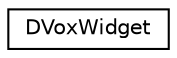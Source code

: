 digraph "类继承关系图"
{
  edge [fontname="Helvetica",fontsize="10",labelfontname="Helvetica",labelfontsize="10"];
  node [fontname="Helvetica",fontsize="10",shape=record];
  rankdir="LR";
  Node0 [label="DVoxWidget",height=0.2,width=0.4,color="black", fillcolor="white", style="filled",URL="$class_d_vox_widget.html",tooltip="是设置成垂直方向的DBoxWidget "];
}
